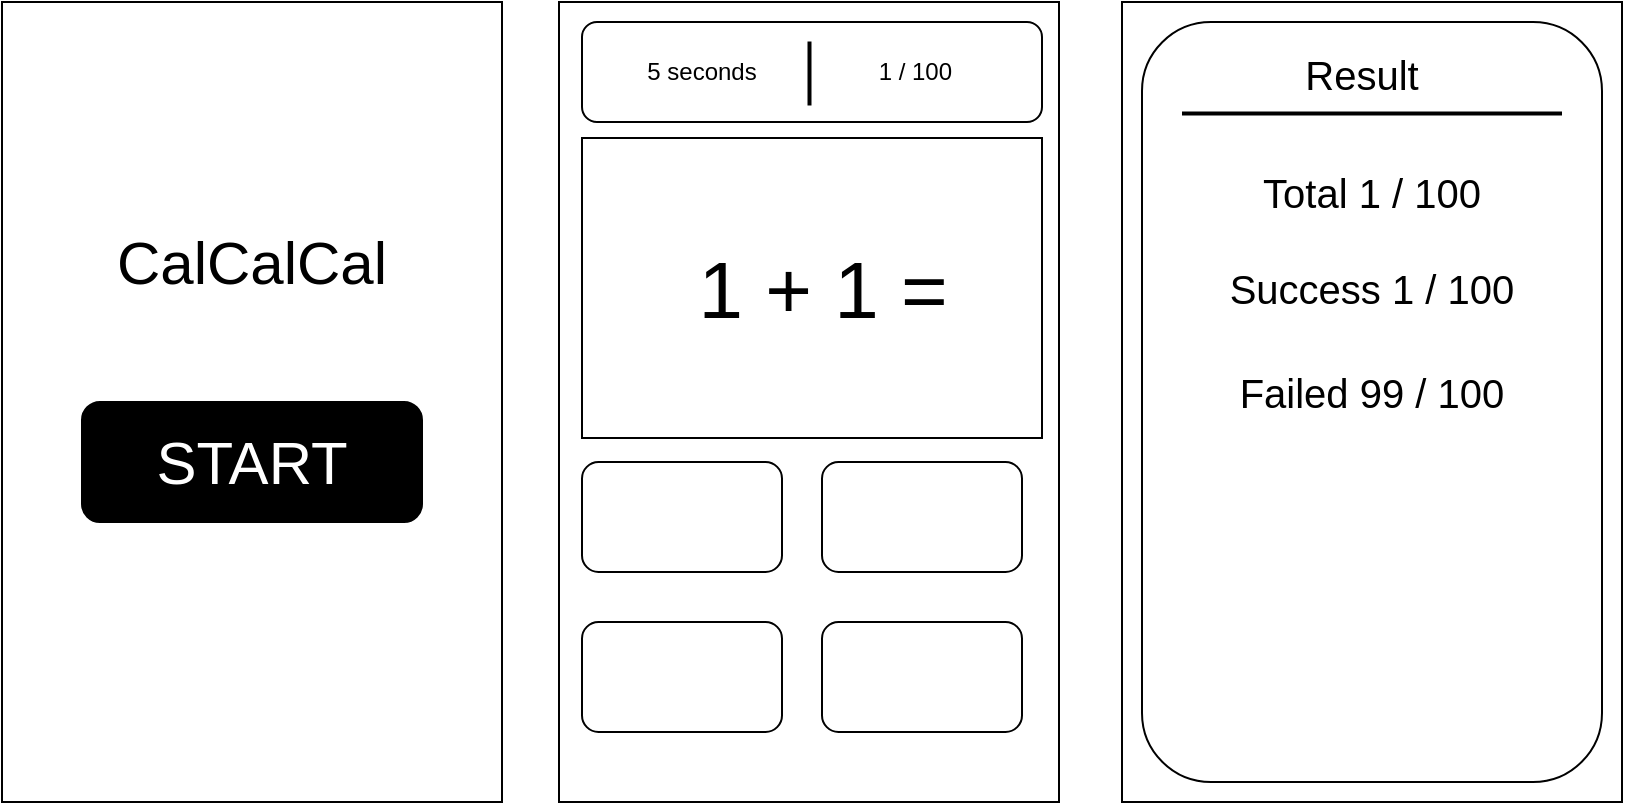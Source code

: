 <mxfile version="23.0.2" type="github">
  <diagram name="ページ1" id="XobP_IGlDfbNZMULYCH9">
    <mxGraphModel dx="984" dy="586" grid="1" gridSize="10" guides="1" tooltips="1" connect="1" arrows="1" fold="1" page="1" pageScale="1" pageWidth="827" pageHeight="1169" math="0" shadow="0">
      <root>
        <mxCell id="0" />
        <mxCell id="1" parent="0" />
        <mxCell id="9hUtObb8gBJtCPjAR1in-1" value="" style="rounded=0;whiteSpace=wrap;html=1;" vertex="1" parent="1">
          <mxGeometry x="10" y="40" width="250" height="400" as="geometry" />
        </mxCell>
        <mxCell id="9hUtObb8gBJtCPjAR1in-3" value="" style="rounded=0;whiteSpace=wrap;html=1;" vertex="1" parent="1">
          <mxGeometry x="288.5" y="40" width="250" height="400" as="geometry" />
        </mxCell>
        <mxCell id="9hUtObb8gBJtCPjAR1in-4" value="" style="rounded=0;whiteSpace=wrap;html=1;" vertex="1" parent="1">
          <mxGeometry x="570" y="40" width="250" height="400" as="geometry" />
        </mxCell>
        <mxCell id="9hUtObb8gBJtCPjAR1in-5" value="&lt;span style=&quot;font-size: 30px;&quot;&gt;CalCalCal&lt;/span&gt;" style="text;html=1;strokeColor=none;fillColor=none;align=center;verticalAlign=middle;whiteSpace=wrap;rounded=0;" vertex="1" parent="1">
          <mxGeometry x="55" y="150" width="160" height="40" as="geometry" />
        </mxCell>
        <mxCell id="9hUtObb8gBJtCPjAR1in-6" value="" style="rounded=1;whiteSpace=wrap;html=1;fillColor=#000000;" vertex="1" parent="1">
          <mxGeometry x="50" y="240" width="170" height="60" as="geometry" />
        </mxCell>
        <mxCell id="9hUtObb8gBJtCPjAR1in-7" value="&lt;font color=&quot;#ffffff&quot; style=&quot;font-size: 30px;&quot;&gt;START&lt;/font&gt;" style="text;html=1;strokeColor=none;fillColor=none;align=center;verticalAlign=middle;whiteSpace=wrap;rounded=0;" vertex="1" parent="1">
          <mxGeometry x="50" y="255" width="170" height="30" as="geometry" />
        </mxCell>
        <mxCell id="9hUtObb8gBJtCPjAR1in-8" value="" style="rounded=1;whiteSpace=wrap;html=1;" vertex="1" parent="1">
          <mxGeometry x="300" y="270" width="100" height="55" as="geometry" />
        </mxCell>
        <mxCell id="9hUtObb8gBJtCPjAR1in-9" value="" style="rounded=1;whiteSpace=wrap;html=1;" vertex="1" parent="1">
          <mxGeometry x="420" y="270" width="100" height="55" as="geometry" />
        </mxCell>
        <mxCell id="9hUtObb8gBJtCPjAR1in-10" value="" style="rounded=1;whiteSpace=wrap;html=1;" vertex="1" parent="1">
          <mxGeometry x="300" y="350" width="100" height="55" as="geometry" />
        </mxCell>
        <mxCell id="9hUtObb8gBJtCPjAR1in-11" value="" style="rounded=1;whiteSpace=wrap;html=1;" vertex="1" parent="1">
          <mxGeometry x="420" y="350" width="100" height="55" as="geometry" />
        </mxCell>
        <mxCell id="9hUtObb8gBJtCPjAR1in-13" value="&lt;font style=&quot;font-size: 40px;&quot;&gt;&amp;nbsp;1 + 1 =&lt;/font&gt;" style="rounded=0;whiteSpace=wrap;html=1;" vertex="1" parent="1">
          <mxGeometry x="300" y="108" width="230" height="150" as="geometry" />
        </mxCell>
        <mxCell id="9hUtObb8gBJtCPjAR1in-15" value="" style="rounded=1;whiteSpace=wrap;html=1;" vertex="1" parent="1">
          <mxGeometry x="300" y="50" width="230" height="50" as="geometry" />
        </mxCell>
        <mxCell id="9hUtObb8gBJtCPjAR1in-16" value="1 / 100 &amp;nbsp;" style="text;html=1;strokeColor=none;fillColor=none;align=center;verticalAlign=middle;whiteSpace=wrap;rounded=0;" vertex="1" parent="1">
          <mxGeometry x="410" y="60" width="120" height="30" as="geometry" />
        </mxCell>
        <mxCell id="9hUtObb8gBJtCPjAR1in-17" value="5 seconds" style="text;html=1;strokeColor=none;fillColor=none;align=center;verticalAlign=middle;whiteSpace=wrap;rounded=0;" vertex="1" parent="1">
          <mxGeometry x="300" y="60" width="120" height="30" as="geometry" />
        </mxCell>
        <mxCell id="9hUtObb8gBJtCPjAR1in-24" value="" style="line;strokeWidth=2;html=1;rotation=-90;" vertex="1" parent="1">
          <mxGeometry x="397.75" y="70.75" width="32" height="10" as="geometry" />
        </mxCell>
        <mxCell id="9hUtObb8gBJtCPjAR1in-25" value="" style="rounded=1;whiteSpace=wrap;html=1;" vertex="1" parent="1">
          <mxGeometry x="580" y="50" width="230" height="380" as="geometry" />
        </mxCell>
        <mxCell id="9hUtObb8gBJtCPjAR1in-27" value="&lt;font style=&quot;font-size: 20px;&quot;&gt;Result&lt;/font&gt;" style="text;html=1;strokeColor=none;fillColor=none;align=center;verticalAlign=middle;whiteSpace=wrap;rounded=0;" vertex="1" parent="1">
          <mxGeometry x="660" y="60.75" width="60" height="30" as="geometry" />
        </mxCell>
        <mxCell id="9hUtObb8gBJtCPjAR1in-28" value="" style="line;strokeWidth=2;html=1;" vertex="1" parent="1">
          <mxGeometry x="600" y="90.75" width="190" height="10" as="geometry" />
        </mxCell>
        <mxCell id="9hUtObb8gBJtCPjAR1in-29" value="&lt;span style=&quot;font-size: 20px;&quot;&gt;Total 1 / 100&lt;/span&gt;" style="text;html=1;strokeColor=none;fillColor=none;align=center;verticalAlign=middle;whiteSpace=wrap;rounded=0;" vertex="1" parent="1">
          <mxGeometry x="600" y="120" width="190" height="30" as="geometry" />
        </mxCell>
        <mxCell id="9hUtObb8gBJtCPjAR1in-30" value="&lt;span style=&quot;font-size: 20px;&quot;&gt;Success 1 / 100&lt;/span&gt;" style="text;html=1;strokeColor=none;fillColor=none;align=center;verticalAlign=middle;whiteSpace=wrap;rounded=0;" vertex="1" parent="1">
          <mxGeometry x="600" y="168" width="190" height="30" as="geometry" />
        </mxCell>
        <mxCell id="9hUtObb8gBJtCPjAR1in-31" value="&lt;span style=&quot;font-size: 20px;&quot;&gt;Failed 99 / 100&lt;/span&gt;" style="text;html=1;strokeColor=none;fillColor=none;align=center;verticalAlign=middle;whiteSpace=wrap;rounded=0;" vertex="1" parent="1">
          <mxGeometry x="600" y="220" width="190" height="30" as="geometry" />
        </mxCell>
      </root>
    </mxGraphModel>
  </diagram>
</mxfile>

